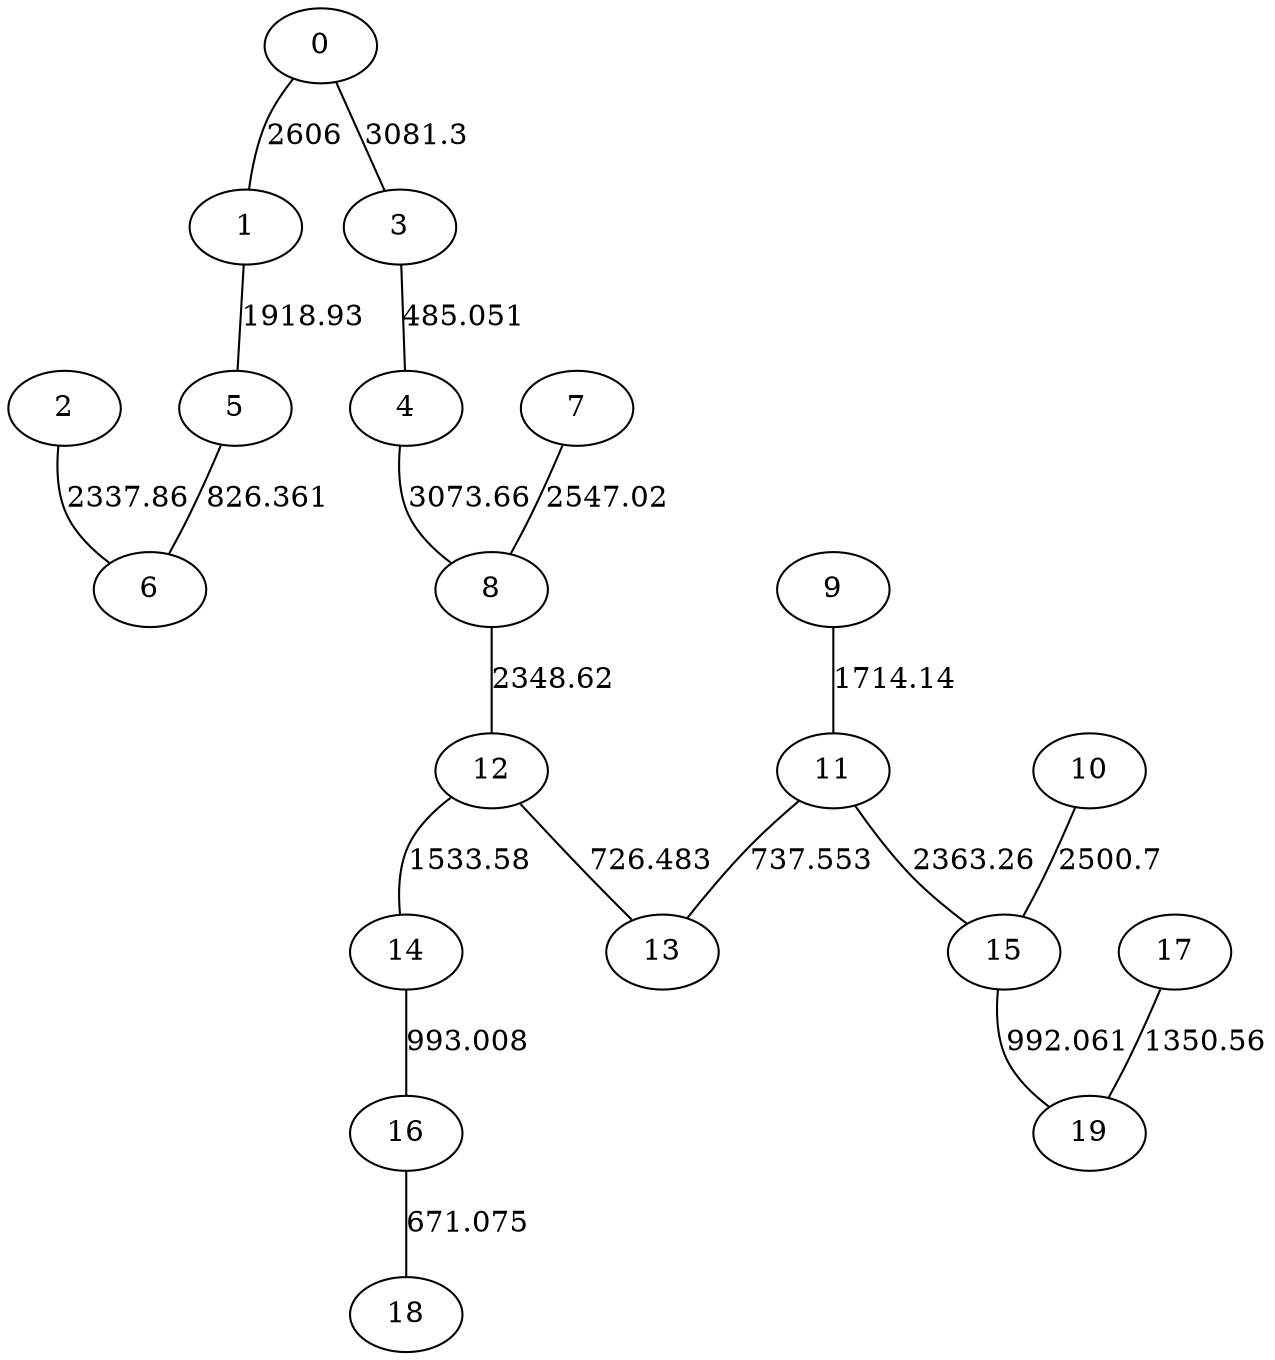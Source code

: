 graph g {
0 [pos="1.31,15.9267!"];
1 [pos="3.69333,24.28!"];
2 [pos="3.88333,33.1333!"];
3 [pos="7.64667,7.84333!"];
4 [pos="9.26333,7.82!"];
5 [pos="9.84,26.05!"];
6 [pos="10.3333,28.76!"];
7 [pos="17.4167,2.6!"];
8 [pos="19.0233,10.9367!"];
9 [pos="19.1533,20.2633!"];
10 [pos="21.87,31.9267!"];
11 [pos="24.8533,20.66!"];
12 [pos="25.0967,15.8767!"];
13 [pos="25.4433,18.2733!"];
14 [pos="27.6533,11.45!"];
15 [pos="28.8867,27.4267!"];
16 [pos="30.2933,9.45333!"];
17 [pos="31.75,31.9433!"];
18 [pos="31.89,7.88667!"];
19 [pos="32.1933,27.4633!"];
0 -- 1 [label="2606"];
0 -- 3 [label="3081.3"];
1 -- 5 [label="1918.93"];
2 -- 6 [label="2337.86"];
3 -- 4 [label="485.051"];
4 -- 8 [label="3073.66"];
5 -- 6 [label="826.361"];
7 -- 8 [label="2547.02"];
8 -- 12 [label="2348.62"];
9 -- 11 [label="1714.14"];
10 -- 15 [label="2500.7"];
11 -- 13 [label="737.553"];
11 -- 15 [label="2363.26"];
12 -- 13 [label="726.483"];
12 -- 14 [label="1533.58"];
14 -- 16 [label="993.008"];
15 -- 19 [label="992.061"];
16 -- 18 [label="671.075"];
17 -- 19 [label="1350.56"];
}
